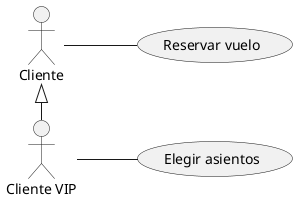 @startuml

left to right direction

:Cliente: as c
:Cliente VIP: as cv

(Reservar vuelo) as UC1
(Elegir asientos) as UC2

c -- UC1
cv -- UC2
c <|- cv

@enduml